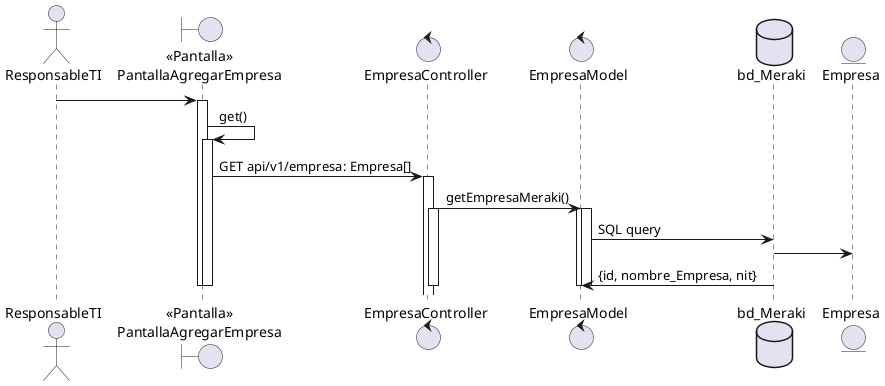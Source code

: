 @startuml
actor "ResponsableTI" as actorEmpleado
boundary "<<Pantalla>>\nPantallaAgregarEmpresa" as boundryPantallaAgregarEmpresa
actorEmpleado -> boundryPantallaAgregarEmpresa
activate boundryPantallaAgregarEmpresa
    boundryPantallaAgregarEmpresa -> boundryPantallaAgregarEmpresa: get()
    activate boundryPantallaAgregarEmpresa
        control "EmpresaController" as EmpresaController
            control "EmpresaModel" as EmpresaModel
            boundryPantallaAgregarEmpresa -> EmpresaController: GET api/v1/empresa: Empresa[]
            activate EmpresaController
                EmpresaController -> EmpresaModel: getEmpresaMeraki()
                activate EmpresaController
                    database "bd_Meraki" as bd_Meraki
                    entity Empresa
                    activate EmpresaModel
                        activate EmpresaModel
                            EmpresaModel -> bd_Meraki: SQL query
                            bd_Meraki -> Empresa
                            bd_Meraki -> EmpresaModel: {id, nombre_Empresa, nit}
                        deactivate
                    deactivate
                deactivate
            deactivate    
        deactivate
    deactivate
@enduml